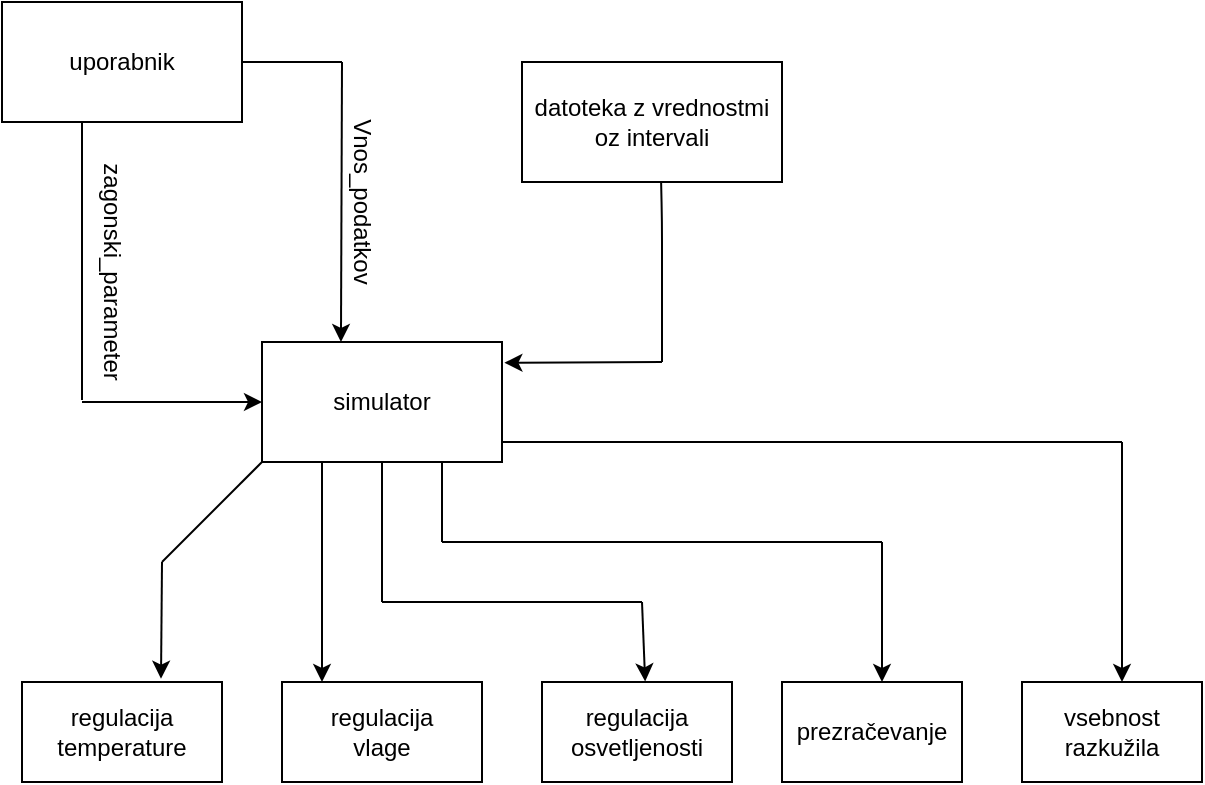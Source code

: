 <mxfile version="13.8.8" type="github">
  <diagram id="_NWrr05ddmTLfXL3TdW5" name="Page-1">
    <mxGraphModel dx="541" dy="918" grid="1" gridSize="10" guides="1" tooltips="1" connect="1" arrows="1" fold="1" page="1" pageScale="1" pageWidth="827" pageHeight="1169" math="0" shadow="0">
      <root>
        <mxCell id="0" />
        <mxCell id="1" parent="0" />
        <mxCell id="Bk9kA-PClelImSJuQHaS-1" value="uporabnik" style="rounded=0;whiteSpace=wrap;html=1;" vertex="1" parent="1">
          <mxGeometry x="40" y="80" width="120" height="60" as="geometry" />
        </mxCell>
        <mxCell id="Bk9kA-PClelImSJuQHaS-2" value="datoteka z vrednostmi oz intervali" style="rounded=0;whiteSpace=wrap;html=1;" vertex="1" parent="1">
          <mxGeometry x="300" y="110" width="130" height="60" as="geometry" />
        </mxCell>
        <mxCell id="Bk9kA-PClelImSJuQHaS-3" value="simulator" style="rounded=0;whiteSpace=wrap;html=1;" vertex="1" parent="1">
          <mxGeometry x="170" y="250" width="120" height="60" as="geometry" />
        </mxCell>
        <mxCell id="Bk9kA-PClelImSJuQHaS-4" value="" style="endArrow=classic;html=1;entryX=0;entryY=0.5;entryDx=0;entryDy=0;" edge="1" parent="1" target="Bk9kA-PClelImSJuQHaS-3">
          <mxGeometry width="50" height="50" relative="1" as="geometry">
            <mxPoint x="80" y="280" as="sourcePoint" />
            <mxPoint x="78" y="280" as="targetPoint" />
          </mxGeometry>
        </mxCell>
        <mxCell id="Bk9kA-PClelImSJuQHaS-5" value="" style="endArrow=none;html=1;" edge="1" parent="1">
          <mxGeometry width="50" height="50" relative="1" as="geometry">
            <mxPoint x="80" y="279" as="sourcePoint" />
            <mxPoint x="80" y="140" as="targetPoint" />
          </mxGeometry>
        </mxCell>
        <mxCell id="Bk9kA-PClelImSJuQHaS-6" value="zagonski_parameter" style="text;html=1;strokeColor=none;fillColor=none;align=center;verticalAlign=middle;whiteSpace=wrap;rounded=0;rotation=90;" vertex="1" parent="1">
          <mxGeometry x="60" y="200" width="70" height="30" as="geometry" />
        </mxCell>
        <mxCell id="Bk9kA-PClelImSJuQHaS-7" value="regulacija temperature" style="rounded=0;whiteSpace=wrap;html=1;" vertex="1" parent="1">
          <mxGeometry x="50" y="420" width="100" height="50" as="geometry" />
        </mxCell>
        <mxCell id="Bk9kA-PClelImSJuQHaS-8" value="" style="endArrow=none;html=1;" edge="1" parent="1">
          <mxGeometry width="50" height="50" relative="1" as="geometry">
            <mxPoint x="160" y="110" as="sourcePoint" />
            <mxPoint x="210" y="110" as="targetPoint" />
          </mxGeometry>
        </mxCell>
        <mxCell id="Bk9kA-PClelImSJuQHaS-9" value="" style="endArrow=classic;html=1;entryX=0.329;entryY=0;entryDx=0;entryDy=0;entryPerimeter=0;" edge="1" parent="1" target="Bk9kA-PClelImSJuQHaS-3">
          <mxGeometry width="50" height="50" relative="1" as="geometry">
            <mxPoint x="210" y="110" as="sourcePoint" />
            <mxPoint x="230" y="130" as="targetPoint" />
            <Array as="points" />
          </mxGeometry>
        </mxCell>
        <mxCell id="Bk9kA-PClelImSJuQHaS-10" value="Vnos_podatkov" style="text;html=1;strokeColor=none;fillColor=none;align=center;verticalAlign=middle;whiteSpace=wrap;rounded=0;rotation=90;" vertex="1" parent="1">
          <mxGeometry x="170" y="170" width="100" height="20" as="geometry" />
        </mxCell>
        <mxCell id="Bk9kA-PClelImSJuQHaS-11" value="" style="endArrow=classic;html=1;entryX=1.01;entryY=0.173;entryDx=0;entryDy=0;entryPerimeter=0;" edge="1" parent="1" target="Bk9kA-PClelImSJuQHaS-3">
          <mxGeometry width="50" height="50" relative="1" as="geometry">
            <mxPoint x="370" y="260" as="sourcePoint" />
            <mxPoint x="410" y="230" as="targetPoint" />
          </mxGeometry>
        </mxCell>
        <mxCell id="Bk9kA-PClelImSJuQHaS-12" value="" style="endArrow=none;html=1;entryX=0.535;entryY=0.993;entryDx=0;entryDy=0;entryPerimeter=0;" edge="1" parent="1" target="Bk9kA-PClelImSJuQHaS-2">
          <mxGeometry width="50" height="50" relative="1" as="geometry">
            <mxPoint x="370" y="260" as="sourcePoint" />
            <mxPoint x="370" y="172" as="targetPoint" />
            <Array as="points">
              <mxPoint x="370" y="190" />
            </Array>
          </mxGeometry>
        </mxCell>
        <mxCell id="Bk9kA-PClelImSJuQHaS-13" value="regulacija&lt;br&gt;vlage" style="rounded=0;whiteSpace=wrap;html=1;" vertex="1" parent="1">
          <mxGeometry x="180" y="420" width="100" height="50" as="geometry" />
        </mxCell>
        <mxCell id="Bk9kA-PClelImSJuQHaS-14" value="regulacija osvetljenosti" style="rounded=0;whiteSpace=wrap;html=1;" vertex="1" parent="1">
          <mxGeometry x="310" y="420" width="95" height="50" as="geometry" />
        </mxCell>
        <mxCell id="Bk9kA-PClelImSJuQHaS-15" value="prezračevanje" style="rounded=0;whiteSpace=wrap;html=1;" vertex="1" parent="1">
          <mxGeometry x="430" y="420" width="90" height="50" as="geometry" />
        </mxCell>
        <mxCell id="Bk9kA-PClelImSJuQHaS-16" value="vsebnost razkužila" style="rounded=0;whiteSpace=wrap;html=1;" vertex="1" parent="1">
          <mxGeometry x="550" y="420" width="90" height="50" as="geometry" />
        </mxCell>
        <mxCell id="Bk9kA-PClelImSJuQHaS-17" value="" style="endArrow=none;html=1;" edge="1" parent="1">
          <mxGeometry width="50" height="50" relative="1" as="geometry">
            <mxPoint x="120" y="360" as="sourcePoint" />
            <mxPoint x="170" y="310" as="targetPoint" />
          </mxGeometry>
        </mxCell>
        <mxCell id="Bk9kA-PClelImSJuQHaS-18" value="" style="endArrow=none;html=1;" edge="1" parent="1">
          <mxGeometry width="50" height="50" relative="1" as="geometry">
            <mxPoint x="600" y="300" as="sourcePoint" />
            <mxPoint x="290" y="300" as="targetPoint" />
          </mxGeometry>
        </mxCell>
        <mxCell id="Bk9kA-PClelImSJuQHaS-19" value="" style="endArrow=classic;html=1;" edge="1" parent="1">
          <mxGeometry width="50" height="50" relative="1" as="geometry">
            <mxPoint x="600" y="300" as="sourcePoint" />
            <mxPoint x="600" y="420" as="targetPoint" />
          </mxGeometry>
        </mxCell>
        <mxCell id="Bk9kA-PClelImSJuQHaS-23" value="" style="endArrow=classic;html=1;entryX=0.695;entryY=-0.033;entryDx=0;entryDy=0;entryPerimeter=0;" edge="1" parent="1" target="Bk9kA-PClelImSJuQHaS-7">
          <mxGeometry width="50" height="50" relative="1" as="geometry">
            <mxPoint x="120" y="360" as="sourcePoint" />
            <mxPoint x="250" y="400" as="targetPoint" />
          </mxGeometry>
        </mxCell>
        <mxCell id="Bk9kA-PClelImSJuQHaS-24" value="" style="endArrow=none;html=1;entryX=0.75;entryY=1;entryDx=0;entryDy=0;" edge="1" parent="1" target="Bk9kA-PClelImSJuQHaS-3">
          <mxGeometry width="50" height="50" relative="1" as="geometry">
            <mxPoint x="260" y="350" as="sourcePoint" />
            <mxPoint x="260" y="310" as="targetPoint" />
          </mxGeometry>
        </mxCell>
        <mxCell id="Bk9kA-PClelImSJuQHaS-25" value="" style="endArrow=classic;html=1;" edge="1" parent="1">
          <mxGeometry width="50" height="50" relative="1" as="geometry">
            <mxPoint x="480" y="350" as="sourcePoint" />
            <mxPoint x="480" y="420" as="targetPoint" />
          </mxGeometry>
        </mxCell>
        <mxCell id="Bk9kA-PClelImSJuQHaS-26" value="" style="endArrow=classic;html=1;exitX=0.25;exitY=1;exitDx=0;exitDy=0;entryX=0.2;entryY=0;entryDx=0;entryDy=0;entryPerimeter=0;" edge="1" parent="1" source="Bk9kA-PClelImSJuQHaS-3" target="Bk9kA-PClelImSJuQHaS-13">
          <mxGeometry width="50" height="50" relative="1" as="geometry">
            <mxPoint x="210" y="490" as="sourcePoint" />
            <mxPoint x="260" y="440" as="targetPoint" />
          </mxGeometry>
        </mxCell>
        <mxCell id="Bk9kA-PClelImSJuQHaS-27" value="" style="endArrow=none;html=1;" edge="1" parent="1">
          <mxGeometry width="50" height="50" relative="1" as="geometry">
            <mxPoint x="260" y="350" as="sourcePoint" />
            <mxPoint x="480" y="350" as="targetPoint" />
          </mxGeometry>
        </mxCell>
        <mxCell id="Bk9kA-PClelImSJuQHaS-28" value="" style="endArrow=none;html=1;entryX=0.5;entryY=1;entryDx=0;entryDy=0;" edge="1" parent="1" target="Bk9kA-PClelImSJuQHaS-3">
          <mxGeometry width="50" height="50" relative="1" as="geometry">
            <mxPoint x="230" y="380" as="sourcePoint" />
            <mxPoint x="235" y="309" as="targetPoint" />
          </mxGeometry>
        </mxCell>
        <mxCell id="Bk9kA-PClelImSJuQHaS-29" value="" style="endArrow=none;html=1;" edge="1" parent="1">
          <mxGeometry width="50" height="50" relative="1" as="geometry">
            <mxPoint x="230" y="380" as="sourcePoint" />
            <mxPoint x="360" y="380" as="targetPoint" />
          </mxGeometry>
        </mxCell>
        <mxCell id="Bk9kA-PClelImSJuQHaS-32" value="" style="endArrow=classic;html=1;entryX=0.543;entryY=-0.006;entryDx=0;entryDy=0;entryPerimeter=0;" edge="1" parent="1" target="Bk9kA-PClelImSJuQHaS-14">
          <mxGeometry width="50" height="50" relative="1" as="geometry">
            <mxPoint x="360" y="380" as="sourcePoint" />
            <mxPoint x="392" y="410" as="targetPoint" />
          </mxGeometry>
        </mxCell>
      </root>
    </mxGraphModel>
  </diagram>
</mxfile>
